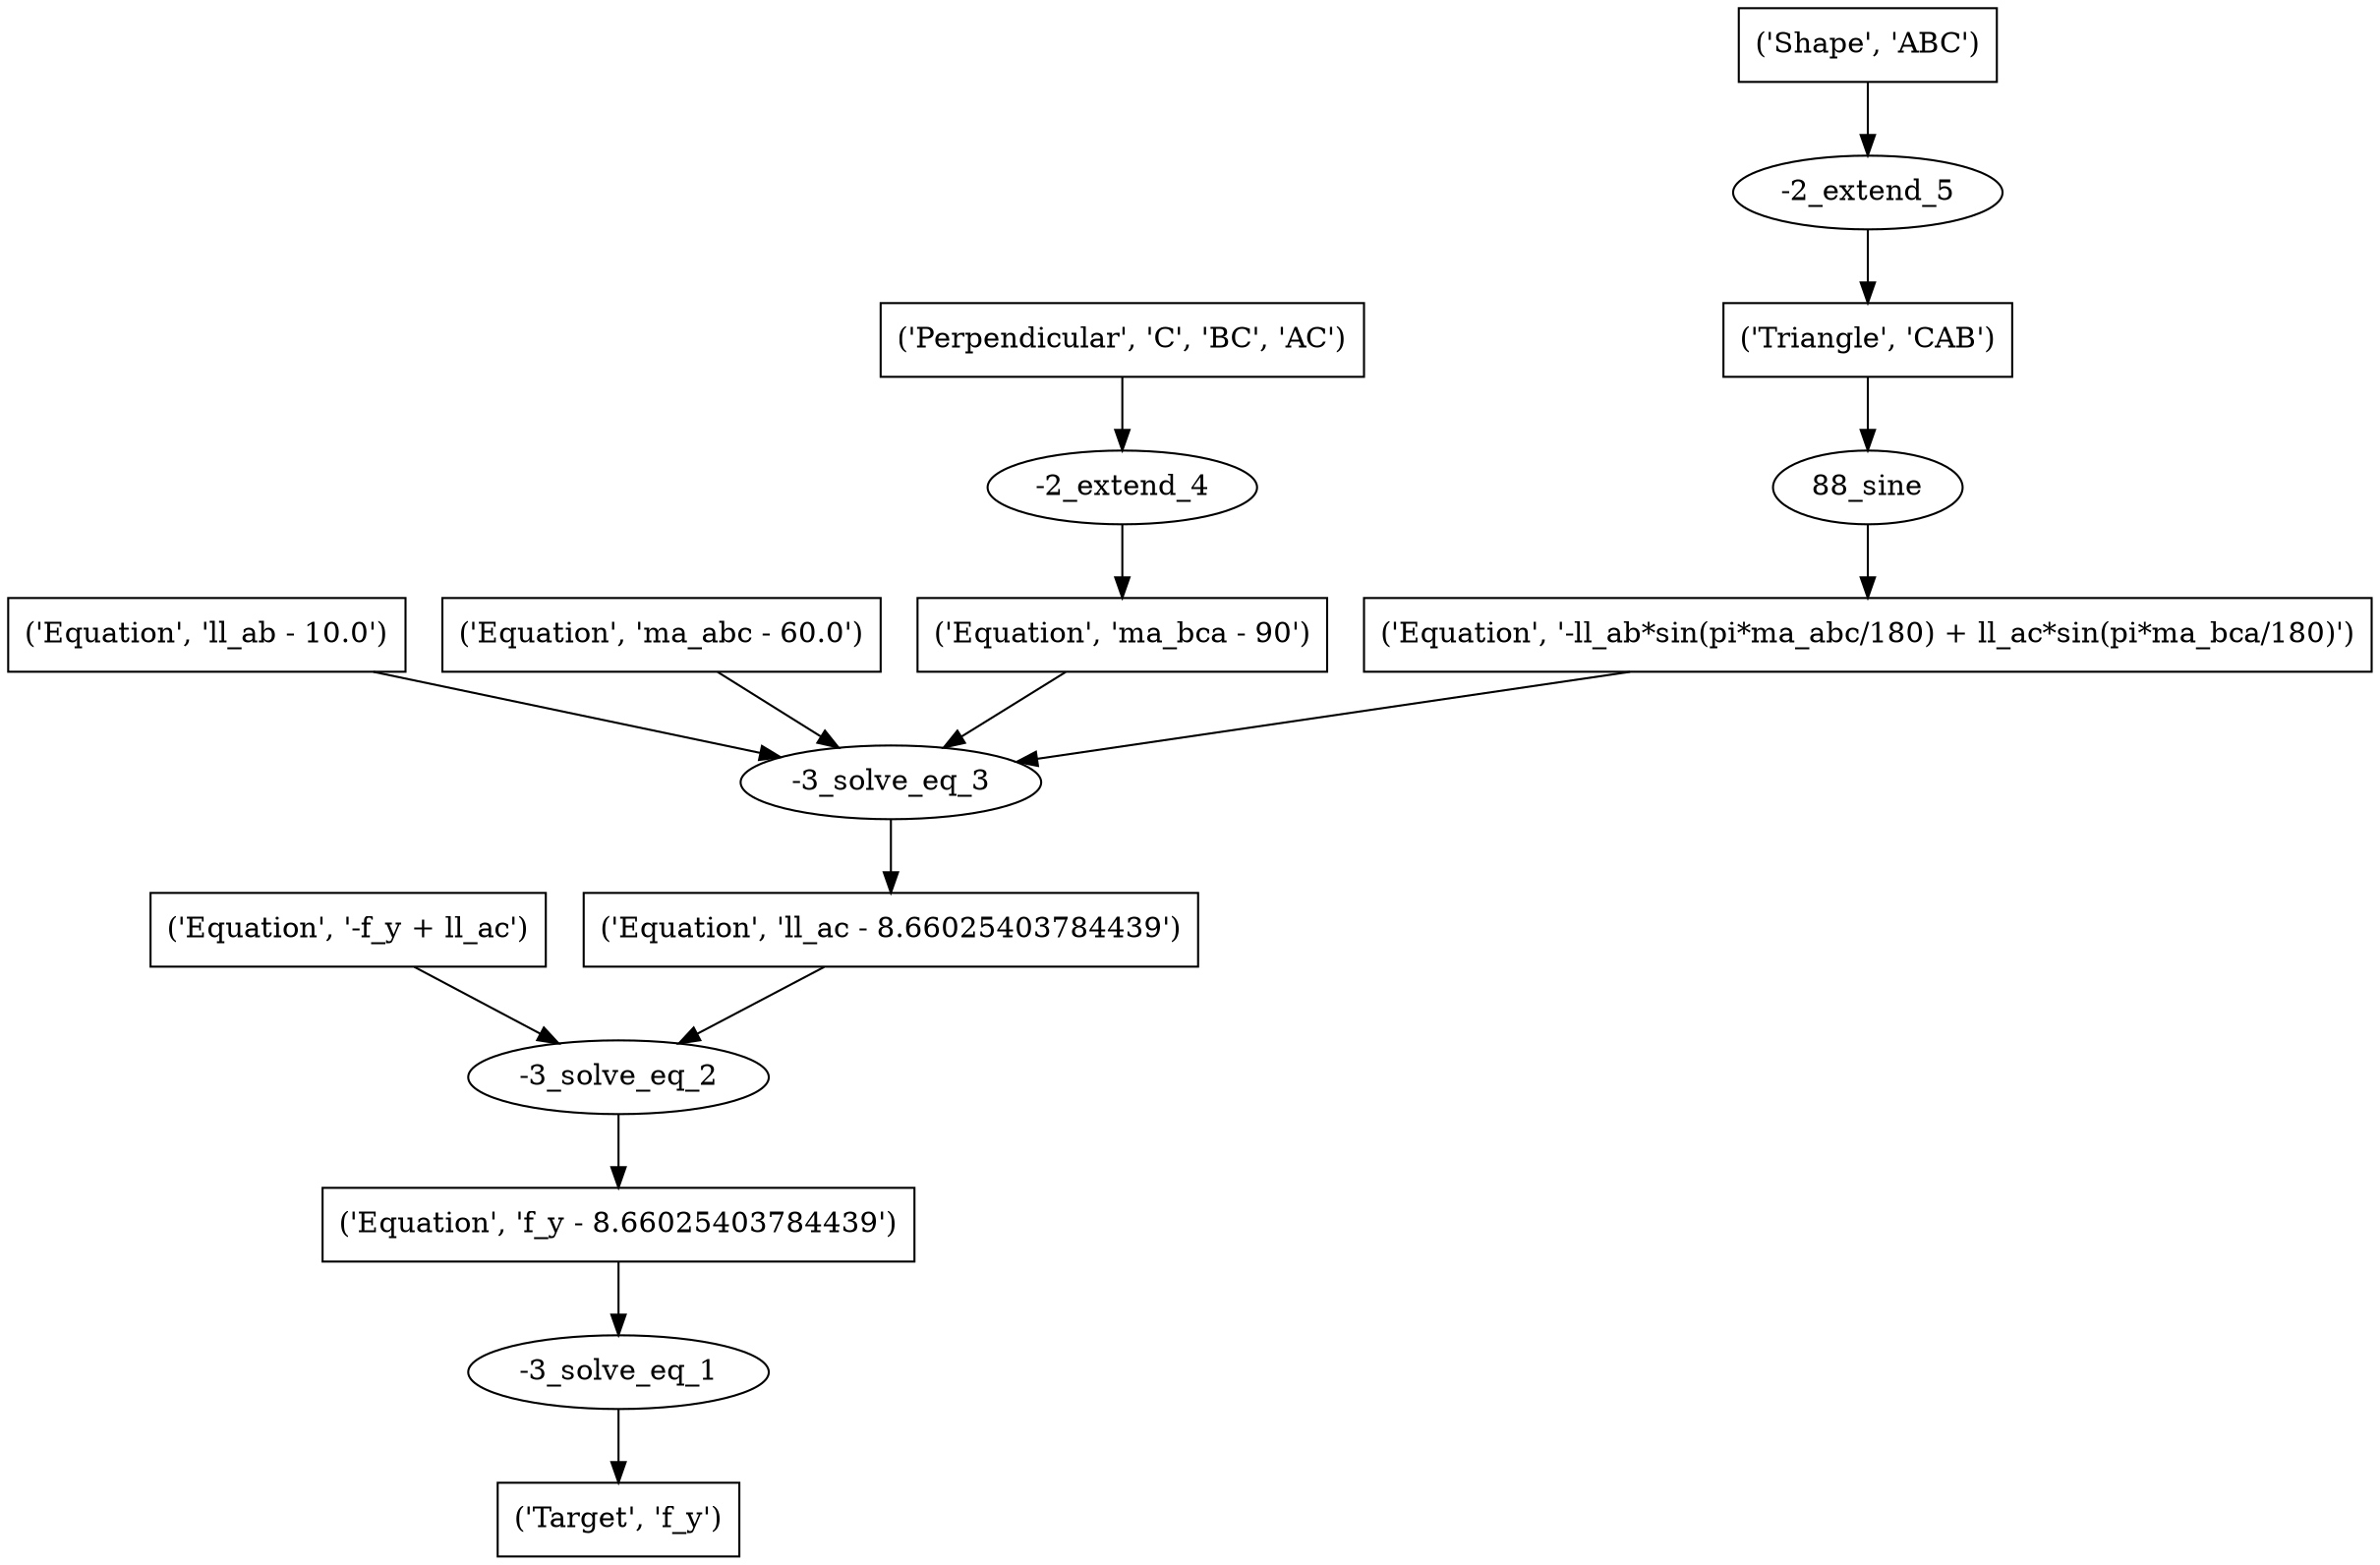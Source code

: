 digraph 6 {
	0 [label="('Target', 'f_y')" shape=box]
	1 [label="-3_solve_eq_1"]
	1 -> 0
	2 [label="('Equation', 'f_y - 8.66025403784439')" shape=box]
	2 -> 1
	3 [label="-3_solve_eq_2"]
	3 -> 2
	4 [label="('Equation', '-f_y + ll_ac')" shape=box]
	4 -> 3
	5 [label="('Equation', 'll_ac - 8.66025403784439')" shape=box]
	5 -> 3
	6 [label="-3_solve_eq_3"]
	6 -> 5
	7 [label="('Equation', 'll_ab - 10.0')" shape=box]
	7 -> 6
	8 [label="('Equation', 'ma_abc - 60.0')" shape=box]
	8 -> 6
	9 [label="('Equation', 'ma_bca - 90')" shape=box]
	9 -> 6
	10 [label="('Equation', '-ll_ab*sin(pi*ma_abc/180) + ll_ac*sin(pi*ma_bca/180)')" shape=box]
	10 -> 6
	11 [label="-2_extend_4"]
	11 -> 9
	12 [label="('Perpendicular', 'C', 'BC', 'AC')" shape=box]
	12 -> 11
	13 [label="88_sine"]
	13 -> 10
	14 [label="('Triangle', 'CAB')" shape=box]
	14 -> 13
	15 [label="-2_extend_5"]
	15 -> 14
	16 [label="('Shape', 'ABC')" shape=box]
	16 -> 15
}
